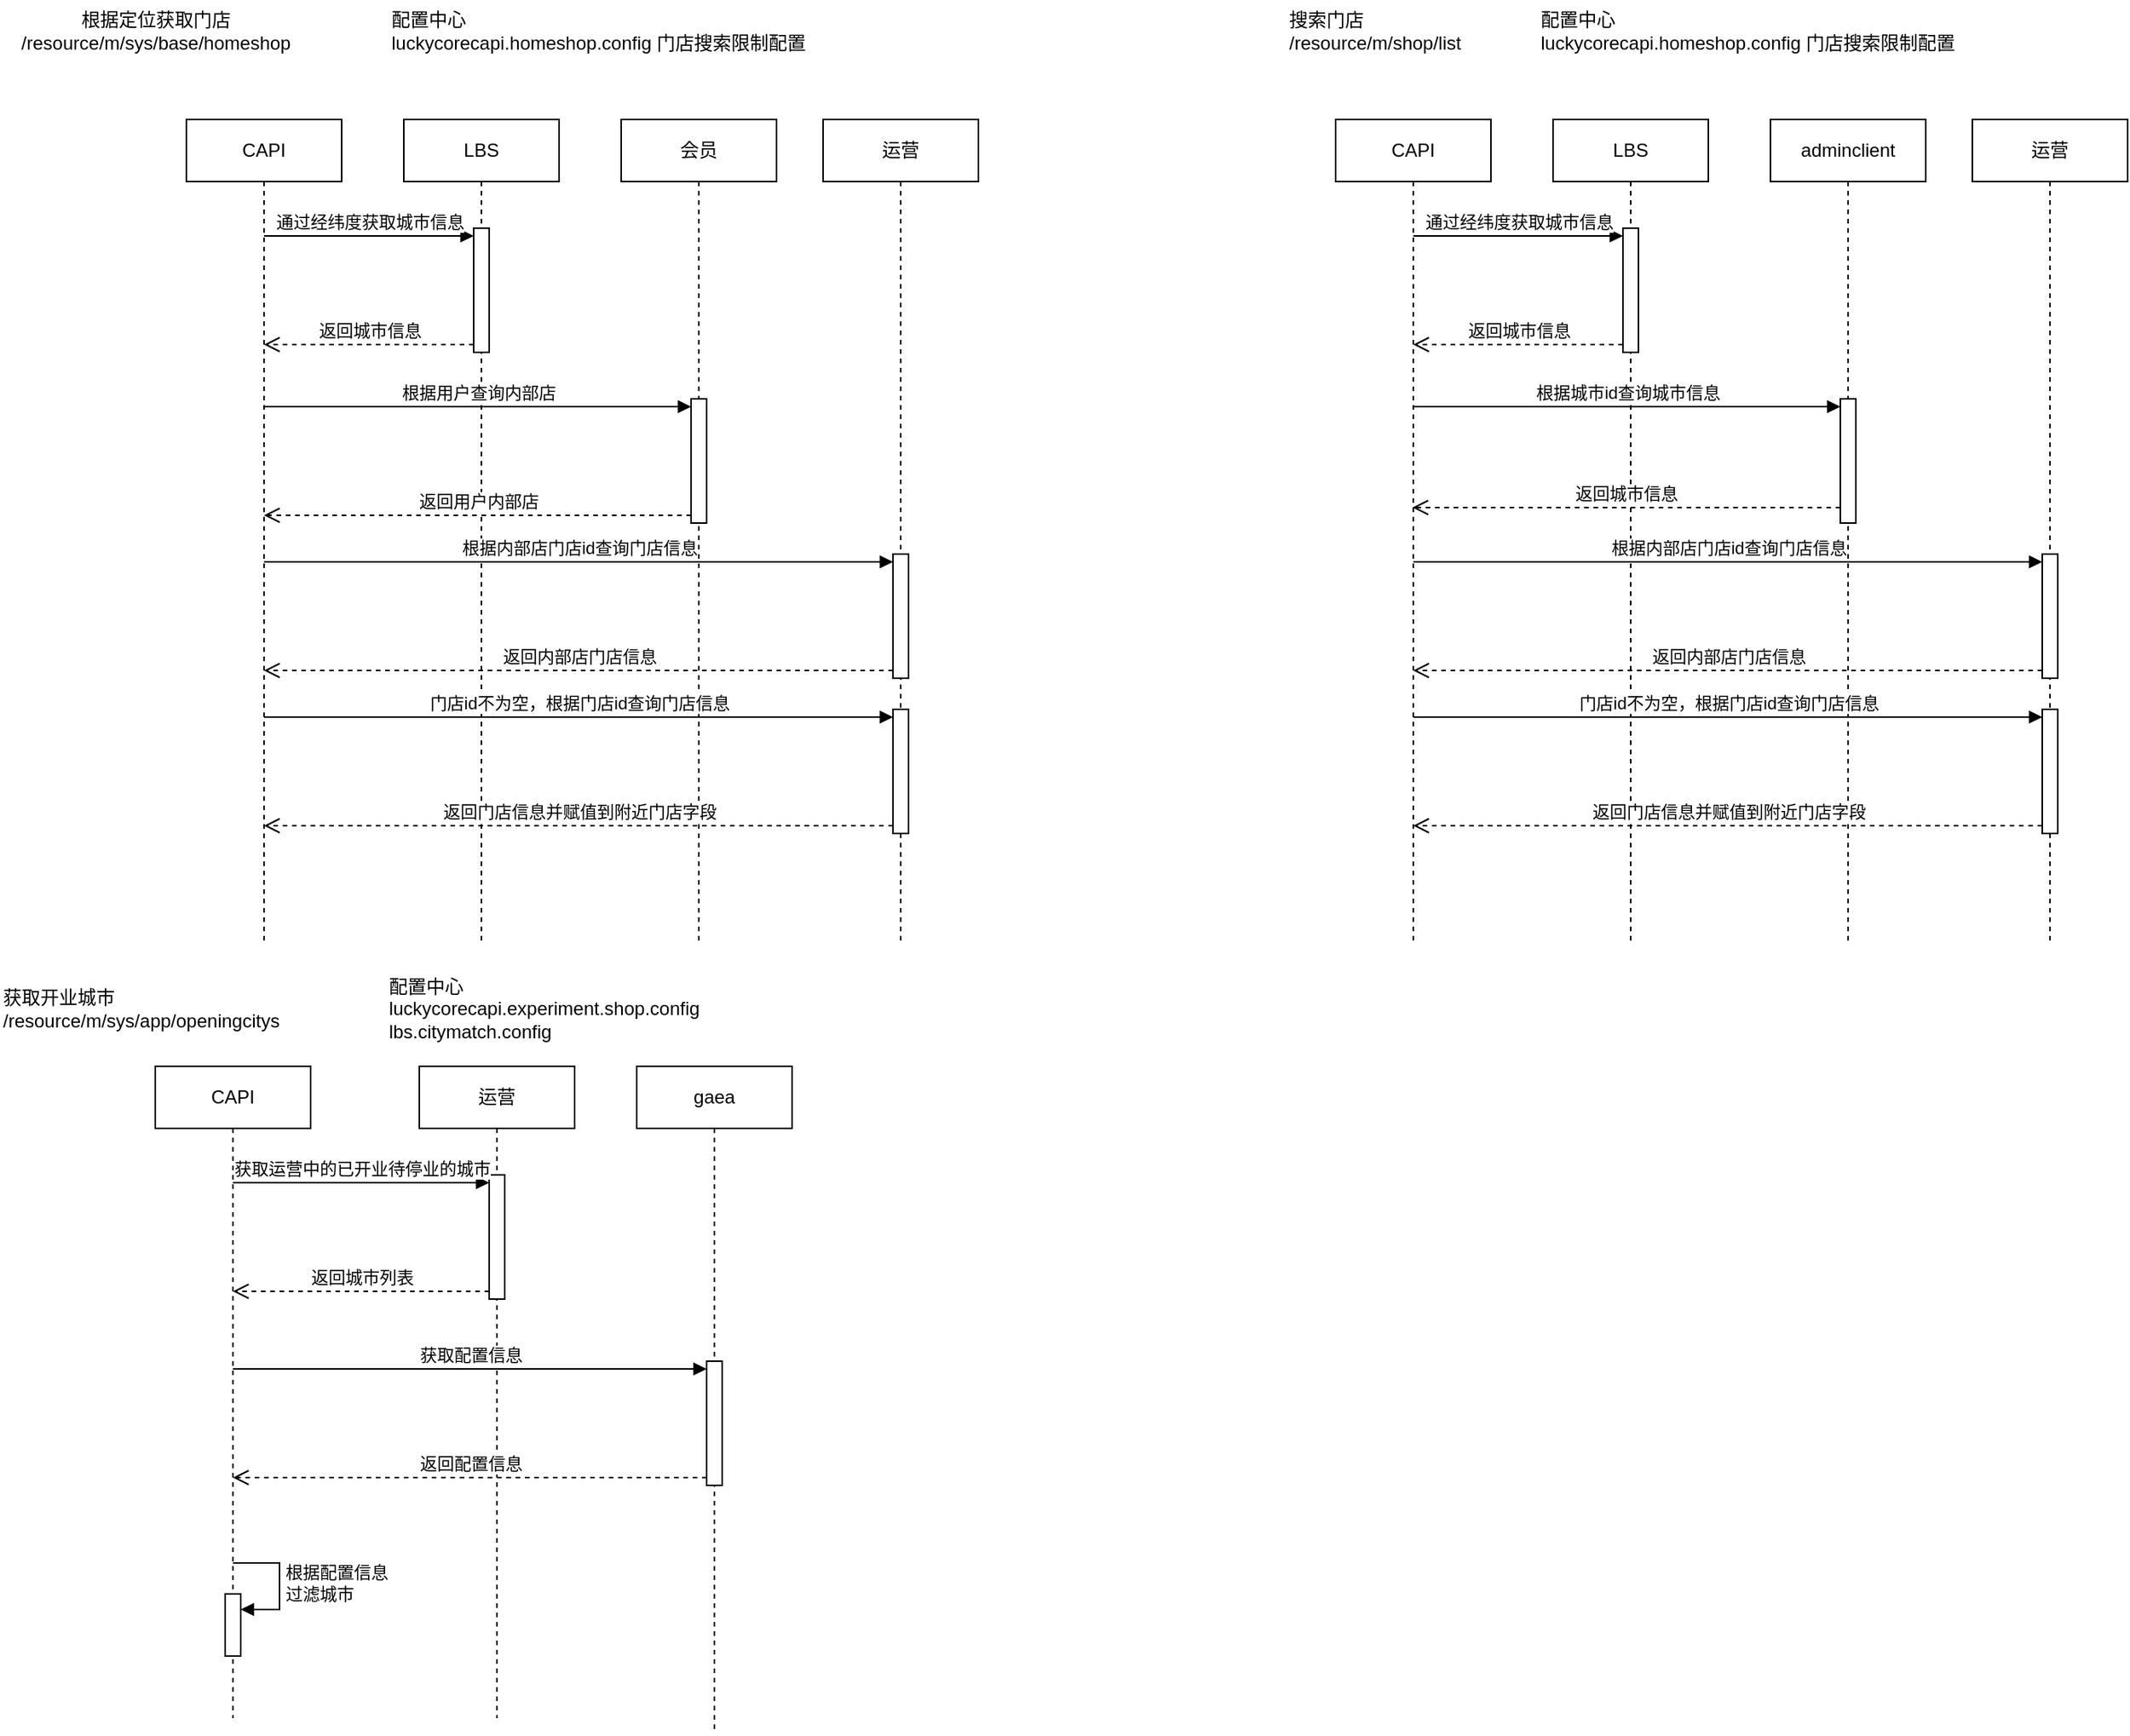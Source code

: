 <mxfile version="24.6.4" type="github" pages="2">
  <diagram id="YI2T-ThexBvrShxcPR3O" name="获取门店">
    <mxGraphModel dx="1730" dy="1578" grid="1" gridSize="10" guides="1" tooltips="1" connect="1" arrows="1" fold="1" page="1" pageScale="1" pageWidth="827" pageHeight="1169" math="0" shadow="0">
      <root>
        <mxCell id="0" />
        <mxCell id="1" parent="0" />
        <mxCell id="4-aUIZREBfCvQGIkhph4-1" value="&lt;div&gt;根据定位获取门店&lt;br&gt;&lt;/div&gt;/resource/m/sys/base/homeshop" style="text;html=1;align=center;verticalAlign=middle;resizable=0;points=[];autosize=1;strokeColor=none;fillColor=none;" vertex="1" parent="1">
          <mxGeometry x="-210" y="23" width="200" height="40" as="geometry" />
        </mxCell>
        <mxCell id="4-aUIZREBfCvQGIkhph4-2" value="CAPI" style="shape=umlLifeline;perimeter=lifelinePerimeter;whiteSpace=wrap;html=1;container=1;dropTarget=0;collapsible=0;recursiveResize=0;outlineConnect=0;portConstraint=eastwest;newEdgeStyle={&quot;curved&quot;:0,&quot;rounded&quot;:0};" vertex="1" parent="1">
          <mxGeometry x="-90" y="100" width="100" height="530" as="geometry" />
        </mxCell>
        <mxCell id="4-aUIZREBfCvQGIkhph4-3" value="LBS" style="shape=umlLifeline;perimeter=lifelinePerimeter;whiteSpace=wrap;html=1;container=1;dropTarget=0;collapsible=0;recursiveResize=0;outlineConnect=0;portConstraint=eastwest;newEdgeStyle={&quot;curved&quot;:0,&quot;rounded&quot;:0};" vertex="1" parent="1">
          <mxGeometry x="50" y="100" width="100" height="530" as="geometry" />
        </mxCell>
        <mxCell id="4-aUIZREBfCvQGIkhph4-5" value="" style="html=1;points=[[0,0,0,0,5],[0,1,0,0,-5],[1,0,0,0,5],[1,1,0,0,-5]];perimeter=orthogonalPerimeter;outlineConnect=0;targetShapes=umlLifeline;portConstraint=eastwest;newEdgeStyle={&quot;curved&quot;:0,&quot;rounded&quot;:0};" vertex="1" parent="4-aUIZREBfCvQGIkhph4-3">
          <mxGeometry x="45" y="70" width="10" height="80" as="geometry" />
        </mxCell>
        <mxCell id="4-aUIZREBfCvQGIkhph4-4" value="会员" style="shape=umlLifeline;perimeter=lifelinePerimeter;whiteSpace=wrap;html=1;container=1;dropTarget=0;collapsible=0;recursiveResize=0;outlineConnect=0;portConstraint=eastwest;newEdgeStyle={&quot;curved&quot;:0,&quot;rounded&quot;:0};" vertex="1" parent="1">
          <mxGeometry x="190" y="100" width="100" height="530" as="geometry" />
        </mxCell>
        <mxCell id="4-aUIZREBfCvQGIkhph4-8" value="" style="html=1;points=[[0,0,0,0,5],[0,1,0,0,-5],[1,0,0,0,5],[1,1,0,0,-5]];perimeter=orthogonalPerimeter;outlineConnect=0;targetShapes=umlLifeline;portConstraint=eastwest;newEdgeStyle={&quot;curved&quot;:0,&quot;rounded&quot;:0};" vertex="1" parent="4-aUIZREBfCvQGIkhph4-4">
          <mxGeometry x="45" y="180" width="10" height="80" as="geometry" />
        </mxCell>
        <mxCell id="4-aUIZREBfCvQGIkhph4-6" value="通过经纬度获取城市信息" style="html=1;verticalAlign=bottom;endArrow=block;curved=0;rounded=0;entryX=0;entryY=0;entryDx=0;entryDy=5;" edge="1" target="4-aUIZREBfCvQGIkhph4-5" parent="1" source="4-aUIZREBfCvQGIkhph4-2">
          <mxGeometry relative="1" as="geometry">
            <mxPoint x="25" y="175" as="sourcePoint" />
          </mxGeometry>
        </mxCell>
        <mxCell id="4-aUIZREBfCvQGIkhph4-7" value="返回城市信息" style="html=1;verticalAlign=bottom;endArrow=open;dashed=1;endSize=8;curved=0;rounded=0;exitX=0;exitY=1;exitDx=0;exitDy=-5;" edge="1" source="4-aUIZREBfCvQGIkhph4-5" parent="1" target="4-aUIZREBfCvQGIkhph4-2">
          <mxGeometry relative="1" as="geometry">
            <mxPoint x="25" y="245" as="targetPoint" />
          </mxGeometry>
        </mxCell>
        <mxCell id="4-aUIZREBfCvQGIkhph4-9" value="根据用户查询内部店" style="html=1;verticalAlign=bottom;endArrow=block;curved=0;rounded=0;entryX=0;entryY=0;entryDx=0;entryDy=5;" edge="1" target="4-aUIZREBfCvQGIkhph4-8" parent="1" source="4-aUIZREBfCvQGIkhph4-2">
          <mxGeometry x="0.002" relative="1" as="geometry">
            <mxPoint x="165" y="285" as="sourcePoint" />
            <mxPoint as="offset" />
          </mxGeometry>
        </mxCell>
        <mxCell id="4-aUIZREBfCvQGIkhph4-10" value="返回用户内部店" style="html=1;verticalAlign=bottom;endArrow=open;dashed=1;endSize=8;curved=0;rounded=0;exitX=0;exitY=1;exitDx=0;exitDy=-5;" edge="1" source="4-aUIZREBfCvQGIkhph4-8" parent="1" target="4-aUIZREBfCvQGIkhph4-2">
          <mxGeometry relative="1" as="geometry">
            <mxPoint x="165" y="355" as="targetPoint" />
          </mxGeometry>
        </mxCell>
        <mxCell id="4-aUIZREBfCvQGIkhph4-12" value="运营" style="shape=umlLifeline;perimeter=lifelinePerimeter;whiteSpace=wrap;html=1;container=1;dropTarget=0;collapsible=0;recursiveResize=0;outlineConnect=0;portConstraint=eastwest;newEdgeStyle={&quot;curved&quot;:0,&quot;rounded&quot;:0};" vertex="1" parent="1">
          <mxGeometry x="320" y="100" width="100" height="530" as="geometry" />
        </mxCell>
        <mxCell id="4-aUIZREBfCvQGIkhph4-14" value="" style="html=1;points=[[0,0,0,0,5],[0,1,0,0,-5],[1,0,0,0,5],[1,1,0,0,-5]];perimeter=orthogonalPerimeter;outlineConnect=0;targetShapes=umlLifeline;portConstraint=eastwest;newEdgeStyle={&quot;curved&quot;:0,&quot;rounded&quot;:0};" vertex="1" parent="4-aUIZREBfCvQGIkhph4-12">
          <mxGeometry x="45" y="280" width="10" height="80" as="geometry" />
        </mxCell>
        <mxCell id="4-aUIZREBfCvQGIkhph4-17" value="" style="html=1;points=[[0,0,0,0,5],[0,1,0,0,-5],[1,0,0,0,5],[1,1,0,0,-5]];perimeter=orthogonalPerimeter;outlineConnect=0;targetShapes=umlLifeline;portConstraint=eastwest;newEdgeStyle={&quot;curved&quot;:0,&quot;rounded&quot;:0};" vertex="1" parent="4-aUIZREBfCvQGIkhph4-12">
          <mxGeometry x="45" y="380" width="10" height="80" as="geometry" />
        </mxCell>
        <mxCell id="4-aUIZREBfCvQGIkhph4-15" value="根据内部店门店id查询门店信息" style="html=1;verticalAlign=bottom;endArrow=block;curved=0;rounded=0;entryX=0;entryY=0;entryDx=0;entryDy=5;" edge="1" target="4-aUIZREBfCvQGIkhph4-14" parent="1" source="4-aUIZREBfCvQGIkhph4-2">
          <mxGeometry relative="1" as="geometry">
            <mxPoint x="295" y="385" as="sourcePoint" />
          </mxGeometry>
        </mxCell>
        <mxCell id="4-aUIZREBfCvQGIkhph4-16" value="返回内部店门店信息" style="html=1;verticalAlign=bottom;endArrow=open;dashed=1;endSize=8;curved=0;rounded=0;exitX=0;exitY=1;exitDx=0;exitDy=-5;" edge="1" source="4-aUIZREBfCvQGIkhph4-14" parent="1" target="4-aUIZREBfCvQGIkhph4-2">
          <mxGeometry relative="1" as="geometry">
            <mxPoint x="295" y="455" as="targetPoint" />
          </mxGeometry>
        </mxCell>
        <mxCell id="4-aUIZREBfCvQGIkhph4-18" value="门店id不为空，根据门店id查询门店信息" style="html=1;verticalAlign=bottom;endArrow=block;curved=0;rounded=0;entryX=0;entryY=0;entryDx=0;entryDy=5;" edge="1" target="4-aUIZREBfCvQGIkhph4-17" parent="1" source="4-aUIZREBfCvQGIkhph4-2">
          <mxGeometry relative="1" as="geometry">
            <mxPoint x="295" y="485" as="sourcePoint" />
          </mxGeometry>
        </mxCell>
        <mxCell id="4-aUIZREBfCvQGIkhph4-19" value="返回门店信息并赋值到附近门店字段" style="html=1;verticalAlign=bottom;endArrow=open;dashed=1;endSize=8;curved=0;rounded=0;exitX=0;exitY=1;exitDx=0;exitDy=-5;" edge="1" source="4-aUIZREBfCvQGIkhph4-17" parent="1" target="4-aUIZREBfCvQGIkhph4-2">
          <mxGeometry x="0.001" relative="1" as="geometry">
            <mxPoint x="295" y="555" as="targetPoint" />
            <mxPoint as="offset" />
          </mxGeometry>
        </mxCell>
        <mxCell id="4-aUIZREBfCvQGIkhph4-20" value="&lt;div style=&quot;text-align: left;&quot;&gt;&lt;span style=&quot;background-color: initial;&quot;&gt;配置中心&lt;/span&gt;&lt;/div&gt;&lt;div style=&quot;text-align: left;&quot;&gt;luckycorecapi.homeshop.config 门店搜索限制配置&lt;br&gt;&lt;/div&gt;" style="text;html=1;align=center;verticalAlign=middle;resizable=0;points=[];autosize=1;strokeColor=none;fillColor=none;" vertex="1" parent="1">
          <mxGeometry x="30" y="23" width="290" height="40" as="geometry" />
        </mxCell>
        <mxCell id="4-aUIZREBfCvQGIkhph4-21" value="&lt;div&gt;获取开业城市&lt;/div&gt;/resource/m/sys/app/openingcitys" style="text;html=1;align=left;verticalAlign=middle;resizable=0;points=[];autosize=1;strokeColor=none;fillColor=none;" vertex="1" parent="1">
          <mxGeometry x="-210" y="653" width="200" height="40" as="geometry" />
        </mxCell>
        <mxCell id="4-aUIZREBfCvQGIkhph4-22" value="CAPI" style="shape=umlLifeline;perimeter=lifelinePerimeter;whiteSpace=wrap;html=1;container=1;dropTarget=0;collapsible=0;recursiveResize=0;outlineConnect=0;portConstraint=eastwest;newEdgeStyle={&quot;curved&quot;:0,&quot;rounded&quot;:0};" vertex="1" parent="1">
          <mxGeometry x="-110" y="710" width="100" height="420" as="geometry" />
        </mxCell>
        <mxCell id="4-aUIZREBfCvQGIkhph4-48" value="" style="html=1;points=[[0,0,0,0,5],[0,1,0,0,-5],[1,0,0,0,5],[1,1,0,0,-5]];perimeter=orthogonalPerimeter;outlineConnect=0;targetShapes=umlLifeline;portConstraint=eastwest;newEdgeStyle={&quot;curved&quot;:0,&quot;rounded&quot;:0};" vertex="1" parent="4-aUIZREBfCvQGIkhph4-22">
          <mxGeometry x="45" y="340" width="10" height="40" as="geometry" />
        </mxCell>
        <mxCell id="4-aUIZREBfCvQGIkhph4-49" value="根据配置信息&lt;div&gt;过滤城市&lt;/div&gt;" style="html=1;align=left;spacingLeft=2;endArrow=block;rounded=0;edgeStyle=orthogonalEdgeStyle;curved=0;rounded=0;" edge="1" target="4-aUIZREBfCvQGIkhph4-48" parent="4-aUIZREBfCvQGIkhph4-22">
          <mxGeometry relative="1" as="geometry">
            <mxPoint x="50" y="320" as="sourcePoint" />
            <Array as="points">
              <mxPoint x="80" y="350" />
            </Array>
          </mxGeometry>
        </mxCell>
        <mxCell id="4-aUIZREBfCvQGIkhph4-31" value="运营" style="shape=umlLifeline;perimeter=lifelinePerimeter;whiteSpace=wrap;html=1;container=1;dropTarget=0;collapsible=0;recursiveResize=0;outlineConnect=0;portConstraint=eastwest;newEdgeStyle={&quot;curved&quot;:0,&quot;rounded&quot;:0};" vertex="1" parent="1">
          <mxGeometry x="60" y="710" width="100" height="420" as="geometry" />
        </mxCell>
        <mxCell id="4-aUIZREBfCvQGIkhph4-38" value="" style="html=1;points=[[0,0,0,0,5],[0,1,0,0,-5],[1,0,0,0,5],[1,1,0,0,-5]];perimeter=orthogonalPerimeter;outlineConnect=0;targetShapes=umlLifeline;portConstraint=eastwest;newEdgeStyle={&quot;curved&quot;:0,&quot;rounded&quot;:0};" vertex="1" parent="4-aUIZREBfCvQGIkhph4-31">
          <mxGeometry x="45" y="70" width="10" height="80" as="geometry" />
        </mxCell>
        <mxCell id="4-aUIZREBfCvQGIkhph4-39" value="获取运营中的已开业待停业的城市" style="html=1;verticalAlign=bottom;endArrow=block;curved=0;rounded=0;entryX=0;entryY=0;entryDx=0;entryDy=5;" edge="1" target="4-aUIZREBfCvQGIkhph4-38" parent="1" source="4-aUIZREBfCvQGIkhph4-22">
          <mxGeometry x="0.002" relative="1" as="geometry">
            <mxPoint x="275" y="785" as="sourcePoint" />
            <mxPoint as="offset" />
          </mxGeometry>
        </mxCell>
        <mxCell id="4-aUIZREBfCvQGIkhph4-40" value="返回城市列表" style="html=1;verticalAlign=bottom;endArrow=open;dashed=1;endSize=8;curved=0;rounded=0;exitX=0;exitY=1;exitDx=0;exitDy=-5;" edge="1" source="4-aUIZREBfCvQGIkhph4-38" parent="1" target="4-aUIZREBfCvQGIkhph4-22">
          <mxGeometry x="0.002" relative="1" as="geometry">
            <mxPoint x="275" y="855" as="targetPoint" />
            <mxPoint as="offset" />
          </mxGeometry>
        </mxCell>
        <mxCell id="4-aUIZREBfCvQGIkhph4-41" value="&lt;div style=&quot;text-align: left;&quot;&gt;&lt;span style=&quot;background-color: initial;&quot;&gt;配置中心&lt;/span&gt;&lt;/div&gt;&lt;div style=&quot;text-align: left;&quot;&gt;luckycorecapi.experiment.shop.config&lt;br&gt;&lt;/div&gt;&lt;div style=&quot;text-align: left;&quot;&gt;lbs.citymatch.config&lt;br&gt;&lt;/div&gt;" style="text;html=1;align=center;verticalAlign=middle;resizable=0;points=[];autosize=1;strokeColor=none;fillColor=none;" vertex="1" parent="1">
          <mxGeometry x="30" y="643" width="220" height="60" as="geometry" />
        </mxCell>
        <mxCell id="4-aUIZREBfCvQGIkhph4-42" value="gaea" style="shape=umlLifeline;perimeter=lifelinePerimeter;whiteSpace=wrap;html=1;container=1;dropTarget=0;collapsible=0;recursiveResize=0;outlineConnect=0;portConstraint=eastwest;newEdgeStyle={&quot;curved&quot;:0,&quot;rounded&quot;:0};" vertex="1" parent="1">
          <mxGeometry x="200" y="710" width="100" height="430" as="geometry" />
        </mxCell>
        <mxCell id="4-aUIZREBfCvQGIkhph4-45" value="" style="html=1;points=[[0,0,0,0,5],[0,1,0,0,-5],[1,0,0,0,5],[1,1,0,0,-5]];perimeter=orthogonalPerimeter;outlineConnect=0;targetShapes=umlLifeline;portConstraint=eastwest;newEdgeStyle={&quot;curved&quot;:0,&quot;rounded&quot;:0};" vertex="1" parent="4-aUIZREBfCvQGIkhph4-42">
          <mxGeometry x="45" y="190" width="10" height="80" as="geometry" />
        </mxCell>
        <mxCell id="4-aUIZREBfCvQGIkhph4-46" value="获取配置信息" style="html=1;verticalAlign=bottom;endArrow=block;curved=0;rounded=0;entryX=0;entryY=0;entryDx=0;entryDy=5;" edge="1" target="4-aUIZREBfCvQGIkhph4-45" parent="1" source="4-aUIZREBfCvQGIkhph4-22">
          <mxGeometry relative="1" as="geometry">
            <mxPoint x="175" y="905" as="sourcePoint" />
          </mxGeometry>
        </mxCell>
        <mxCell id="4-aUIZREBfCvQGIkhph4-47" value="返回配置信息" style="html=1;verticalAlign=bottom;endArrow=open;dashed=1;endSize=8;curved=0;rounded=0;exitX=0;exitY=1;exitDx=0;exitDy=-5;" edge="1" source="4-aUIZREBfCvQGIkhph4-45" parent="1" target="4-aUIZREBfCvQGIkhph4-22">
          <mxGeometry relative="1" as="geometry">
            <mxPoint x="175" y="975" as="targetPoint" />
          </mxGeometry>
        </mxCell>
        <mxCell id="4-aUIZREBfCvQGIkhph4-50" value="&lt;div style=&quot;text-align: left;&quot;&gt;&lt;span style=&quot;background-color: initial;&quot;&gt;搜索门店&lt;/span&gt;&lt;/div&gt;&lt;div style=&quot;text-align: left;&quot;&gt;&lt;span style=&quot;background-color: initial;&quot;&gt;/resource/m/shop/list&lt;br&gt;&lt;/span&gt;&lt;/div&gt;&lt;div&gt;&lt;/div&gt;" style="text;html=1;align=center;verticalAlign=middle;resizable=0;points=[];autosize=1;strokeColor=none;fillColor=none;" vertex="1" parent="1">
          <mxGeometry x="610" y="23" width="130" height="40" as="geometry" />
        </mxCell>
        <mxCell id="4-aUIZREBfCvQGIkhph4-51" value="CAPI" style="shape=umlLifeline;perimeter=lifelinePerimeter;whiteSpace=wrap;html=1;container=1;dropTarget=0;collapsible=0;recursiveResize=0;outlineConnect=0;portConstraint=eastwest;newEdgeStyle={&quot;curved&quot;:0,&quot;rounded&quot;:0};" vertex="1" parent="1">
          <mxGeometry x="650" y="100" width="100" height="530" as="geometry" />
        </mxCell>
        <mxCell id="4-aUIZREBfCvQGIkhph4-52" value="LBS" style="shape=umlLifeline;perimeter=lifelinePerimeter;whiteSpace=wrap;html=1;container=1;dropTarget=0;collapsible=0;recursiveResize=0;outlineConnect=0;portConstraint=eastwest;newEdgeStyle={&quot;curved&quot;:0,&quot;rounded&quot;:0};" vertex="1" parent="1">
          <mxGeometry x="790" y="100" width="100" height="530" as="geometry" />
        </mxCell>
        <mxCell id="4-aUIZREBfCvQGIkhph4-53" value="" style="html=1;points=[[0,0,0,0,5],[0,1,0,0,-5],[1,0,0,0,5],[1,1,0,0,-5]];perimeter=orthogonalPerimeter;outlineConnect=0;targetShapes=umlLifeline;portConstraint=eastwest;newEdgeStyle={&quot;curved&quot;:0,&quot;rounded&quot;:0};" vertex="1" parent="4-aUIZREBfCvQGIkhph4-52">
          <mxGeometry x="45" y="70" width="10" height="80" as="geometry" />
        </mxCell>
        <mxCell id="4-aUIZREBfCvQGIkhph4-54" value="adminclient" style="shape=umlLifeline;perimeter=lifelinePerimeter;whiteSpace=wrap;html=1;container=1;dropTarget=0;collapsible=0;recursiveResize=0;outlineConnect=0;portConstraint=eastwest;newEdgeStyle={&quot;curved&quot;:0,&quot;rounded&quot;:0};" vertex="1" parent="1">
          <mxGeometry x="930" y="100" width="100" height="530" as="geometry" />
        </mxCell>
        <mxCell id="4-aUIZREBfCvQGIkhph4-55" value="" style="html=1;points=[[0,0,0,0,5],[0,1,0,0,-5],[1,0,0,0,5],[1,1,0,0,-5]];perimeter=orthogonalPerimeter;outlineConnect=0;targetShapes=umlLifeline;portConstraint=eastwest;newEdgeStyle={&quot;curved&quot;:0,&quot;rounded&quot;:0};" vertex="1" parent="4-aUIZREBfCvQGIkhph4-54">
          <mxGeometry x="45" y="180" width="10" height="80" as="geometry" />
        </mxCell>
        <mxCell id="4-aUIZREBfCvQGIkhph4-56" value="通过经纬度获取城市信息" style="html=1;verticalAlign=bottom;endArrow=block;curved=0;rounded=0;entryX=0;entryY=0;entryDx=0;entryDy=5;" edge="1" parent="1" source="4-aUIZREBfCvQGIkhph4-51" target="4-aUIZREBfCvQGIkhph4-53">
          <mxGeometry relative="1" as="geometry">
            <mxPoint x="765" y="175" as="sourcePoint" />
          </mxGeometry>
        </mxCell>
        <mxCell id="4-aUIZREBfCvQGIkhph4-57" value="返回城市信息" style="html=1;verticalAlign=bottom;endArrow=open;dashed=1;endSize=8;curved=0;rounded=0;exitX=0;exitY=1;exitDx=0;exitDy=-5;" edge="1" parent="1" source="4-aUIZREBfCvQGIkhph4-53" target="4-aUIZREBfCvQGIkhph4-51">
          <mxGeometry relative="1" as="geometry">
            <mxPoint x="765" y="245" as="targetPoint" />
          </mxGeometry>
        </mxCell>
        <mxCell id="4-aUIZREBfCvQGIkhph4-58" value="根据城市id查询城市信息" style="html=1;verticalAlign=bottom;endArrow=block;curved=0;rounded=0;entryX=0;entryY=0;entryDx=0;entryDy=5;" edge="1" parent="1" source="4-aUIZREBfCvQGIkhph4-51" target="4-aUIZREBfCvQGIkhph4-55">
          <mxGeometry x="0.002" relative="1" as="geometry">
            <mxPoint x="905" y="285" as="sourcePoint" />
            <mxPoint as="offset" />
          </mxGeometry>
        </mxCell>
        <mxCell id="4-aUIZREBfCvQGIkhph4-59" value="返回城市信息" style="html=1;verticalAlign=bottom;endArrow=open;dashed=1;endSize=8;curved=0;rounded=0;exitX=0;exitY=1;exitDx=0;exitDy=-5;" edge="1" parent="1">
          <mxGeometry relative="1" as="geometry">
            <mxPoint x="699.5" y="350" as="targetPoint" />
            <mxPoint x="975" y="350" as="sourcePoint" />
          </mxGeometry>
        </mxCell>
        <mxCell id="4-aUIZREBfCvQGIkhph4-60" value="运营" style="shape=umlLifeline;perimeter=lifelinePerimeter;whiteSpace=wrap;html=1;container=1;dropTarget=0;collapsible=0;recursiveResize=0;outlineConnect=0;portConstraint=eastwest;newEdgeStyle={&quot;curved&quot;:0,&quot;rounded&quot;:0};" vertex="1" parent="1">
          <mxGeometry x="1060" y="100" width="100" height="530" as="geometry" />
        </mxCell>
        <mxCell id="4-aUIZREBfCvQGIkhph4-61" value="" style="html=1;points=[[0,0,0,0,5],[0,1,0,0,-5],[1,0,0,0,5],[1,1,0,0,-5]];perimeter=orthogonalPerimeter;outlineConnect=0;targetShapes=umlLifeline;portConstraint=eastwest;newEdgeStyle={&quot;curved&quot;:0,&quot;rounded&quot;:0};" vertex="1" parent="4-aUIZREBfCvQGIkhph4-60">
          <mxGeometry x="45" y="280" width="10" height="80" as="geometry" />
        </mxCell>
        <mxCell id="4-aUIZREBfCvQGIkhph4-62" value="" style="html=1;points=[[0,0,0,0,5],[0,1,0,0,-5],[1,0,0,0,5],[1,1,0,0,-5]];perimeter=orthogonalPerimeter;outlineConnect=0;targetShapes=umlLifeline;portConstraint=eastwest;newEdgeStyle={&quot;curved&quot;:0,&quot;rounded&quot;:0};" vertex="1" parent="4-aUIZREBfCvQGIkhph4-60">
          <mxGeometry x="45" y="380" width="10" height="80" as="geometry" />
        </mxCell>
        <mxCell id="4-aUIZREBfCvQGIkhph4-63" value="根据内部店门店id查询门店信息" style="html=1;verticalAlign=bottom;endArrow=block;curved=0;rounded=0;entryX=0;entryY=0;entryDx=0;entryDy=5;" edge="1" parent="1" source="4-aUIZREBfCvQGIkhph4-51" target="4-aUIZREBfCvQGIkhph4-61">
          <mxGeometry relative="1" as="geometry">
            <mxPoint x="1035" y="385" as="sourcePoint" />
          </mxGeometry>
        </mxCell>
        <mxCell id="4-aUIZREBfCvQGIkhph4-64" value="返回内部店门店信息" style="html=1;verticalAlign=bottom;endArrow=open;dashed=1;endSize=8;curved=0;rounded=0;exitX=0;exitY=1;exitDx=0;exitDy=-5;" edge="1" parent="1" source="4-aUIZREBfCvQGIkhph4-61" target="4-aUIZREBfCvQGIkhph4-51">
          <mxGeometry relative="1" as="geometry">
            <mxPoint x="1035" y="455" as="targetPoint" />
          </mxGeometry>
        </mxCell>
        <mxCell id="4-aUIZREBfCvQGIkhph4-65" value="门店id不为空，根据门店id查询门店信息" style="html=1;verticalAlign=bottom;endArrow=block;curved=0;rounded=0;entryX=0;entryY=0;entryDx=0;entryDy=5;" edge="1" parent="1" source="4-aUIZREBfCvQGIkhph4-51" target="4-aUIZREBfCvQGIkhph4-62">
          <mxGeometry relative="1" as="geometry">
            <mxPoint x="1035" y="485" as="sourcePoint" />
          </mxGeometry>
        </mxCell>
        <mxCell id="4-aUIZREBfCvQGIkhph4-66" value="返回门店信息并赋值到附近门店字段" style="html=1;verticalAlign=bottom;endArrow=open;dashed=1;endSize=8;curved=0;rounded=0;exitX=0;exitY=1;exitDx=0;exitDy=-5;" edge="1" parent="1" source="4-aUIZREBfCvQGIkhph4-62" target="4-aUIZREBfCvQGIkhph4-51">
          <mxGeometry x="0.001" relative="1" as="geometry">
            <mxPoint x="1035" y="555" as="targetPoint" />
            <mxPoint as="offset" />
          </mxGeometry>
        </mxCell>
        <mxCell id="4-aUIZREBfCvQGIkhph4-67" value="&lt;div style=&quot;text-align: left;&quot;&gt;&lt;span style=&quot;background-color: initial;&quot;&gt;配置中心&lt;/span&gt;&lt;/div&gt;&lt;div style=&quot;text-align: left;&quot;&gt;luckycorecapi.homeshop.config 门店搜索限制配置&lt;br&gt;&lt;/div&gt;" style="text;html=1;align=center;verticalAlign=middle;resizable=0;points=[];autosize=1;strokeColor=none;fillColor=none;" vertex="1" parent="1">
          <mxGeometry x="770" y="23" width="290" height="40" as="geometry" />
        </mxCell>
      </root>
    </mxGraphModel>
  </diagram>
  <diagram name="社群门店加群" id="puAd3xsHJILx27P7HOm7">
    <mxGraphModel dx="1648" dy="1435" grid="1" gridSize="10" guides="1" tooltips="1" connect="1" arrows="1" fold="1" page="1" pageScale="1" pageWidth="827" pageHeight="1169" math="0" shadow="0">
      <root>
        <mxCell id="0" />
        <mxCell id="1" parent="0" />
        <mxCell id="zcI7kVGfxWVuJEvFTAAy-1" value="客户" style="shape=umlLifeline;perimeter=lifelinePerimeter;whiteSpace=wrap;html=1;container=1;dropTarget=0;collapsible=0;recursiveResize=0;outlineConnect=0;portConstraint=eastwest;newEdgeStyle={&quot;curved&quot;:0,&quot;rounded&quot;:0};" vertex="1" parent="1">
          <mxGeometry x="-10" y="40" width="100" height="710" as="geometry" />
        </mxCell>
        <mxCell id="zcI7kVGfxWVuJEvFTAAy-2" value="capi" style="shape=umlLifeline;perimeter=lifelinePerimeter;whiteSpace=wrap;html=1;container=1;dropTarget=0;collapsible=0;recursiveResize=0;outlineConnect=0;portConstraint=eastwest;newEdgeStyle={&quot;curved&quot;:0,&quot;rounded&quot;:0};" vertex="1" parent="1">
          <mxGeometry x="190" y="40" width="100" height="710" as="geometry" />
        </mxCell>
        <mxCell id="zcI7kVGfxWVuJEvFTAAy-6" value="" style="html=1;points=[[0,0,0,0,5],[0,1,0,0,-5],[1,0,0,0,5],[1,1,0,0,-5]];perimeter=orthogonalPerimeter;outlineConnect=0;targetShapes=umlLifeline;portConstraint=eastwest;newEdgeStyle={&quot;curved&quot;:0,&quot;rounded&quot;:0};" vertex="1" parent="zcI7kVGfxWVuJEvFTAAy-2">
          <mxGeometry x="45" y="60" width="10" height="40" as="geometry" />
        </mxCell>
        <mxCell id="zcI7kVGfxWVuJEvFTAAy-9" value="" style="html=1;points=[[0,0,0,0,5],[0,1,0,0,-5],[1,0,0,0,5],[1,1,0,0,-5]];perimeter=orthogonalPerimeter;outlineConnect=0;targetShapes=umlLifeline;portConstraint=eastwest;newEdgeStyle={&quot;curved&quot;:0,&quot;rounded&quot;:0};" vertex="1" parent="zcI7kVGfxWVuJEvFTAAy-2">
          <mxGeometry x="45" y="120" width="10" height="40" as="geometry" />
        </mxCell>
        <mxCell id="zcI7kVGfxWVuJEvFTAAy-13" value="" style="html=1;points=[[0,0,0,0,5],[0,1,0,0,-5],[1,0,0,0,5],[1,1,0,0,-5]];perimeter=orthogonalPerimeter;outlineConnect=0;targetShapes=umlLifeline;portConstraint=eastwest;newEdgeStyle={&quot;curved&quot;:0,&quot;rounded&quot;:0};" vertex="1" parent="zcI7kVGfxWVuJEvFTAAy-2">
          <mxGeometry x="45" y="180" width="10" height="410" as="geometry" />
        </mxCell>
        <mxCell id="zcI7kVGfxWVuJEvFTAAy-41" value="" style="html=1;points=[[0,0,0,0,5],[0,1,0,0,-5],[1,0,0,0,5],[1,1,0,0,-5]];perimeter=orthogonalPerimeter;outlineConnect=0;targetShapes=umlLifeline;portConstraint=eastwest;newEdgeStyle={&quot;curved&quot;:0,&quot;rounded&quot;:0};" vertex="1" parent="zcI7kVGfxWVuJEvFTAAy-2">
          <mxGeometry x="45" y="505" width="10" height="40" as="geometry" />
        </mxCell>
        <mxCell id="zcI7kVGfxWVuJEvFTAAy-42" value="按距离用户的&lt;div&gt;距离排序，取前五&lt;/div&gt;" style="html=1;align=left;spacingLeft=2;endArrow=block;rounded=0;edgeStyle=orthogonalEdgeStyle;curved=0;rounded=0;" edge="1" target="zcI7kVGfxWVuJEvFTAAy-41" parent="zcI7kVGfxWVuJEvFTAAy-2">
          <mxGeometry x="-0.014" relative="1" as="geometry">
            <mxPoint x="46" y="485" as="sourcePoint" />
            <Array as="points">
              <mxPoint x="76" y="515" />
            </Array>
            <mxPoint as="offset" />
          </mxGeometry>
        </mxCell>
        <mxCell id="zcI7kVGfxWVuJEvFTAAy-46" value="" style="html=1;points=[[0,0,0,0,5],[0,1,0,0,-5],[1,0,0,0,5],[1,1,0,0,-5]];perimeter=orthogonalPerimeter;outlineConnect=0;targetShapes=umlLifeline;portConstraint=eastwest;newEdgeStyle={&quot;curved&quot;:0,&quot;rounded&quot;:0};" vertex="1" parent="zcI7kVGfxWVuJEvFTAAy-2">
          <mxGeometry x="45" y="610" width="10" height="40" as="geometry" />
        </mxCell>
        <mxCell id="zcI7kVGfxWVuJEvFTAAy-3" value="社群" style="shape=umlLifeline;perimeter=lifelinePerimeter;whiteSpace=wrap;html=1;container=1;dropTarget=0;collapsible=0;recursiveResize=0;outlineConnect=0;portConstraint=eastwest;newEdgeStyle={&quot;curved&quot;:0,&quot;rounded&quot;:0};" vertex="1" parent="1">
          <mxGeometry x="530" y="40" width="100" height="430" as="geometry" />
        </mxCell>
        <mxCell id="zcI7kVGfxWVuJEvFTAAy-4" value="运营" style="shape=umlLifeline;perimeter=lifelinePerimeter;whiteSpace=wrap;html=1;container=1;dropTarget=0;collapsible=0;recursiveResize=0;outlineConnect=0;portConstraint=eastwest;newEdgeStyle={&quot;curved&quot;:0,&quot;rounded&quot;:0};" vertex="1" parent="1">
          <mxGeometry x="640" y="40" width="100" height="710" as="geometry" />
        </mxCell>
        <mxCell id="zcI7kVGfxWVuJEvFTAAy-25" value="" style="html=1;points=[[0,0,0,0,5],[0,1,0,0,-5],[1,0,0,0,5],[1,1,0,0,-5]];perimeter=orthogonalPerimeter;outlineConnect=0;targetShapes=umlLifeline;portConstraint=eastwest;newEdgeStyle={&quot;curved&quot;:0,&quot;rounded&quot;:0};" vertex="1" parent="zcI7kVGfxWVuJEvFTAAy-4">
          <mxGeometry x="45" y="310" width="10" height="40" as="geometry" />
        </mxCell>
        <mxCell id="zcI7kVGfxWVuJEvFTAAy-32" value="" style="html=1;points=[[0,0,0,0,5],[0,1,0,0,-5],[1,0,0,0,5],[1,1,0,0,-5]];perimeter=orthogonalPerimeter;outlineConnect=0;targetShapes=umlLifeline;portConstraint=eastwest;newEdgeStyle={&quot;curved&quot;:0,&quot;rounded&quot;:0};" vertex="1" parent="zcI7kVGfxWVuJEvFTAAy-4">
          <mxGeometry x="45" y="370" width="10" height="40" as="geometry" />
        </mxCell>
        <mxCell id="zcI7kVGfxWVuJEvFTAAy-5" value="LBS" style="shape=umlLifeline;perimeter=lifelinePerimeter;whiteSpace=wrap;html=1;container=1;dropTarget=0;collapsible=0;recursiveResize=0;outlineConnect=0;portConstraint=eastwest;newEdgeStyle={&quot;curved&quot;:0,&quot;rounded&quot;:0};" vertex="1" parent="1">
          <mxGeometry x="300" y="40" width="100" height="430" as="geometry" />
        </mxCell>
        <mxCell id="zcI7kVGfxWVuJEvFTAAy-19" value="" style="html=1;points=[[0,0,0,0,5],[0,1,0,0,-5],[1,0,0,0,5],[1,1,0,0,-5]];perimeter=orthogonalPerimeter;outlineConnect=0;targetShapes=umlLifeline;portConstraint=eastwest;newEdgeStyle={&quot;curved&quot;:0,&quot;rounded&quot;:0};" vertex="1" parent="zcI7kVGfxWVuJEvFTAAy-5">
          <mxGeometry x="45" y="190" width="10" height="50" as="geometry" />
        </mxCell>
        <mxCell id="zcI7kVGfxWVuJEvFTAAy-7" value="/resource/m/sys/base/homeshop" style="html=1;verticalAlign=bottom;endArrow=block;curved=0;rounded=0;entryX=0;entryY=0;entryDx=0;entryDy=5;" edge="1" target="zcI7kVGfxWVuJEvFTAAy-6" parent="1" source="zcI7kVGfxWVuJEvFTAAy-1">
          <mxGeometry x="-0.004" relative="1" as="geometry">
            <mxPoint x="165" y="105" as="sourcePoint" />
            <mxPoint as="offset" />
          </mxGeometry>
        </mxCell>
        <mxCell id="zcI7kVGfxWVuJEvFTAAy-8" value="返回附近门店信息" style="html=1;verticalAlign=bottom;endArrow=open;dashed=1;endSize=8;curved=0;rounded=0;" edge="1" parent="1" target="zcI7kVGfxWVuJEvFTAAy-1">
          <mxGeometry relative="1" as="geometry">
            <mxPoint x="129.5" y="130" as="targetPoint" />
            <mxPoint x="235" y="130" as="sourcePoint" />
          </mxGeometry>
        </mxCell>
        <mxCell id="zcI7kVGfxWVuJEvFTAAy-10" value="/resource/m/sys/app/openingcitys" style="html=1;verticalAlign=bottom;endArrow=block;curved=0;rounded=0;entryX=0;entryY=0;entryDx=0;entryDy=5;" edge="1" target="zcI7kVGfxWVuJEvFTAAy-9" parent="1" source="zcI7kVGfxWVuJEvFTAAy-1">
          <mxGeometry relative="1" as="geometry">
            <mxPoint x="165" y="165" as="sourcePoint" />
          </mxGeometry>
        </mxCell>
        <mxCell id="zcI7kVGfxWVuJEvFTAAy-11" value="返回已开业城市" style="html=1;verticalAlign=bottom;endArrow=open;dashed=1;endSize=8;curved=0;rounded=0;exitX=0;exitY=1;exitDx=0;exitDy=-5;" edge="1" source="zcI7kVGfxWVuJEvFTAAy-9" parent="1" target="zcI7kVGfxWVuJEvFTAAy-1">
          <mxGeometry relative="1" as="geometry">
            <mxPoint x="165" y="235" as="targetPoint" />
          </mxGeometry>
        </mxCell>
        <mxCell id="zcI7kVGfxWVuJEvFTAAy-12" value="加已开业门店群" style="text;html=1;align=center;verticalAlign=middle;resizable=0;points=[];autosize=1;strokeColor=none;fillColor=none;" vertex="1" parent="1">
          <mxGeometry x="-15" width="110" height="30" as="geometry" />
        </mxCell>
        <mxCell id="zcI7kVGfxWVuJEvFTAAy-14" value="/resource/m/shop/list" style="html=1;verticalAlign=bottom;endArrow=block;curved=0;rounded=0;entryX=0;entryY=0;entryDx=0;entryDy=5;" edge="1" target="zcI7kVGfxWVuJEvFTAAy-13" parent="1" source="zcI7kVGfxWVuJEvFTAAy-1">
          <mxGeometry relative="1" as="geometry">
            <mxPoint x="165" y="225" as="sourcePoint" />
          </mxGeometry>
        </mxCell>
        <mxCell id="zcI7kVGfxWVuJEvFTAAy-15" value="返回用户附近门店" style="html=1;verticalAlign=bottom;endArrow=open;dashed=1;endSize=8;curved=0;rounded=0;" edge="1" parent="1">
          <mxGeometry relative="1" as="geometry">
            <mxPoint x="39.833" y="620" as="targetPoint" />
            <mxPoint x="235" y="620" as="sourcePoint" />
          </mxGeometry>
        </mxCell>
        <mxCell id="zcI7kVGfxWVuJEvFTAAy-18" value="会员" style="shape=umlLifeline;perimeter=lifelinePerimeter;whiteSpace=wrap;html=1;container=1;dropTarget=0;collapsible=0;recursiveResize=0;outlineConnect=0;portConstraint=eastwest;newEdgeStyle={&quot;curved&quot;:0,&quot;rounded&quot;:0};" vertex="1" parent="1">
          <mxGeometry x="413.5" y="40" width="100" height="430" as="geometry" />
        </mxCell>
        <mxCell id="zcI7kVGfxWVuJEvFTAAy-22" value="" style="html=1;points=[[0,0,0,0,5],[0,1,0,0,-5],[1,0,0,0,5],[1,1,0,0,-5]];perimeter=orthogonalPerimeter;outlineConnect=0;targetShapes=umlLifeline;portConstraint=eastwest;newEdgeStyle={&quot;curved&quot;:0,&quot;rounded&quot;:0};" vertex="1" parent="zcI7kVGfxWVuJEvFTAAy-18">
          <mxGeometry x="45" y="260" width="10" height="30" as="geometry" />
        </mxCell>
        <mxCell id="zcI7kVGfxWVuJEvFTAAy-20" value="根据经纬度查询&lt;div&gt;城市信息&lt;/div&gt;" style="html=1;verticalAlign=bottom;endArrow=block;curved=0;rounded=0;entryX=0;entryY=0;entryDx=0;entryDy=5;" edge="1" parent="1">
          <mxGeometry relative="1" as="geometry">
            <mxPoint x="239.324" y="240" as="sourcePoint" />
            <mxPoint x="345" y="240" as="targetPoint" />
          </mxGeometry>
        </mxCell>
        <mxCell id="zcI7kVGfxWVuJEvFTAAy-21" value="返回城市信息" style="html=1;verticalAlign=bottom;endArrow=open;dashed=1;endSize=8;curved=0;rounded=0;exitX=0;exitY=1;exitDx=0;exitDy=-5;" edge="1" source="zcI7kVGfxWVuJEvFTAAy-19" parent="1" target="zcI7kVGfxWVuJEvFTAAy-2">
          <mxGeometry relative="1" as="geometry">
            <mxPoint x="275" y="295" as="targetPoint" />
          </mxGeometry>
        </mxCell>
        <mxCell id="zcI7kVGfxWVuJEvFTAAy-23" value="查询会员信息和会员内部店" style="html=1;verticalAlign=bottom;endArrow=block;curved=0;rounded=0;entryX=0;entryY=0;entryDx=0;entryDy=5;" edge="1" target="zcI7kVGfxWVuJEvFTAAy-22" parent="1" source="zcI7kVGfxWVuJEvFTAAy-2">
          <mxGeometry relative="1" as="geometry">
            <mxPoint x="390" y="305" as="sourcePoint" />
          </mxGeometry>
        </mxCell>
        <mxCell id="zcI7kVGfxWVuJEvFTAAy-24" value="返回会员信息和内部店id集合" style="html=1;verticalAlign=bottom;endArrow=open;dashed=1;endSize=8;curved=0;rounded=0;exitX=0;exitY=1;exitDx=0;exitDy=-5;" edge="1" source="zcI7kVGfxWVuJEvFTAAy-22" parent="1" target="zcI7kVGfxWVuJEvFTAAy-2">
          <mxGeometry relative="1" as="geometry">
            <mxPoint x="390" y="375" as="targetPoint" />
          </mxGeometry>
        </mxCell>
        <mxCell id="zcI7kVGfxWVuJEvFTAAy-26" value="查询内部店信息" style="html=1;verticalAlign=bottom;endArrow=block;curved=0;rounded=0;entryX=0;entryY=0;entryDx=0;entryDy=5;" edge="1" target="zcI7kVGfxWVuJEvFTAAy-25" parent="1" source="zcI7kVGfxWVuJEvFTAAy-2">
          <mxGeometry x="-0.002" relative="1" as="geometry">
            <mxPoint x="615" y="345" as="sourcePoint" />
            <mxPoint as="offset" />
          </mxGeometry>
        </mxCell>
        <mxCell id="zcI7kVGfxWVuJEvFTAAy-27" value="返回会员内部店信息" style="html=1;verticalAlign=bottom;endArrow=open;dashed=1;endSize=8;curved=0;rounded=0;exitX=0;exitY=1;exitDx=0;exitDy=-5;" edge="1" source="zcI7kVGfxWVuJEvFTAAy-25" parent="1" target="zcI7kVGfxWVuJEvFTAAy-2">
          <mxGeometry x="0.0" relative="1" as="geometry">
            <mxPoint x="615" y="415" as="targetPoint" />
            <mxPoint as="offset" />
          </mxGeometry>
        </mxCell>
        <mxCell id="zcI7kVGfxWVuJEvFTAAy-33" value="根据条件获取门店状态显示方案列表" style="html=1;verticalAlign=bottom;endArrow=block;curved=0;rounded=0;entryX=0;entryY=0;entryDx=0;entryDy=5;" edge="1" target="zcI7kVGfxWVuJEvFTAAy-32" parent="1" source="zcI7kVGfxWVuJEvFTAAy-2">
          <mxGeometry relative="1" as="geometry">
            <mxPoint x="615" y="415" as="sourcePoint" />
          </mxGeometry>
        </mxCell>
        <mxCell id="zcI7kVGfxWVuJEvFTAAy-34" value="返回门店显示方案列表" style="html=1;verticalAlign=bottom;endArrow=open;dashed=1;endSize=8;curved=0;rounded=0;exitX=0;exitY=1;exitDx=0;exitDy=-5;" edge="1" source="zcI7kVGfxWVuJEvFTAAy-32" parent="1" target="zcI7kVGfxWVuJEvFTAAy-2">
          <mxGeometry relative="1" as="geometry">
            <mxPoint x="615" y="485" as="targetPoint" />
          </mxGeometry>
        </mxCell>
        <mxCell id="zcI7kVGfxWVuJEvFTAAy-35" value="订单" style="shape=umlLifeline;perimeter=lifelinePerimeter;whiteSpace=wrap;html=1;container=1;dropTarget=0;collapsible=0;recursiveResize=0;outlineConnect=0;portConstraint=eastwest;newEdgeStyle={&quot;curved&quot;:0,&quot;rounded&quot;:0};" vertex="1" parent="1">
          <mxGeometry x="760" y="40" width="100" height="710" as="geometry" />
        </mxCell>
        <mxCell id="zcI7kVGfxWVuJEvFTAAy-38" value="" style="html=1;points=[[0,0,0,0,5],[0,1,0,0,-5],[1,0,0,0,5],[1,1,0,0,-5]];perimeter=orthogonalPerimeter;outlineConnect=0;targetShapes=umlLifeline;portConstraint=eastwest;newEdgeStyle={&quot;curved&quot;:0,&quot;rounded&quot;:0};" vertex="1" parent="zcI7kVGfxWVuJEvFTAAy-35">
          <mxGeometry x="45" y="430" width="10" height="50" as="geometry" />
        </mxCell>
        <mxCell id="zcI7kVGfxWVuJEvFTAAy-39" value="查询用户前三个常用门店" style="html=1;verticalAlign=bottom;endArrow=block;curved=0;rounded=0;entryX=0;entryY=0;entryDx=0;entryDy=5;" edge="1" target="zcI7kVGfxWVuJEvFTAAy-38" parent="1" source="zcI7kVGfxWVuJEvFTAAy-2">
          <mxGeometry relative="1" as="geometry">
            <mxPoint x="735" y="475" as="sourcePoint" />
          </mxGeometry>
        </mxCell>
        <mxCell id="zcI7kVGfxWVuJEvFTAAy-40" value="返回用户前三个常用门店" style="html=1;verticalAlign=bottom;endArrow=open;dashed=1;endSize=8;curved=0;rounded=0;exitX=0;exitY=1;exitDx=0;exitDy=-5;" edge="1" source="zcI7kVGfxWVuJEvFTAAy-38" parent="1" target="zcI7kVGfxWVuJEvFTAAy-2">
          <mxGeometry relative="1" as="geometry">
            <mxPoint x="735" y="545" as="targetPoint" />
          </mxGeometry>
        </mxCell>
        <mxCell id="zcI7kVGfxWVuJEvFTAAy-47" value="resource/m/user/wxentgroup/deptCode" style="html=1;verticalAlign=bottom;endArrow=block;curved=0;rounded=0;entryX=0;entryY=0;entryDx=0;entryDy=5;" edge="1" target="zcI7kVGfxWVuJEvFTAAy-46" parent="1" source="zcI7kVGfxWVuJEvFTAAy-1">
          <mxGeometry x="0.005" relative="1" as="geometry">
            <mxPoint x="166" y="655" as="sourcePoint" />
            <mxPoint as="offset" />
          </mxGeometry>
        </mxCell>
        <mxCell id="zcI7kVGfxWVuJEvFTAAy-48" value="返回社群二维码" style="html=1;verticalAlign=bottom;endArrow=open;dashed=1;endSize=8;curved=0;rounded=0;" edge="1" parent="1">
          <mxGeometry relative="1" as="geometry">
            <mxPoint x="39.324" y="680.0" as="targetPoint" />
            <mxPoint x="236" y="680.0" as="sourcePoint" />
          </mxGeometry>
        </mxCell>
        <mxCell id="VmJr0Ichg5iB4A7BfSAe-1" value="" style="ellipse;html=1;shape=startState;fillColor=#000000;strokeColor=#ff0000;" vertex="1" parent="1">
          <mxGeometry x="25" y="790" width="30" height="30" as="geometry" />
        </mxCell>
        <mxCell id="VmJr0Ichg5iB4A7BfSAe-2" value="" style="edgeStyle=orthogonalEdgeStyle;html=1;verticalAlign=bottom;endArrow=open;endSize=8;strokeColor=#ff0000;rounded=0;" edge="1" source="VmJr0Ichg5iB4A7BfSAe-1" parent="1">
          <mxGeometry relative="1" as="geometry">
            <mxPoint x="40" y="850" as="targetPoint" />
          </mxGeometry>
        </mxCell>
        <mxCell id="VmJr0Ichg5iB4A7BfSAe-3" value="" style="ellipse;html=1;shape=endState;fillColor=#000000;strokeColor=#ff0000;" vertex="1" parent="1">
          <mxGeometry x="175" y="1190" width="30" height="30" as="geometry" />
        </mxCell>
        <mxCell id="VmJr0Ichg5iB4A7BfSAe-7" value="" style="edgeStyle=orthogonalEdgeStyle;rounded=0;orthogonalLoop=1;jettySize=auto;html=1;" edge="1" parent="1" source="VmJr0Ichg5iB4A7BfSAe-5" target="VmJr0Ichg5iB4A7BfSAe-6">
          <mxGeometry relative="1" as="geometry" />
        </mxCell>
        <mxCell id="VmJr0Ichg5iB4A7BfSAe-5" value="查询门店限制" style="rounded=1;whiteSpace=wrap;html=1;" vertex="1" parent="1">
          <mxGeometry x="-20" y="850" width="120" height="60" as="geometry" />
        </mxCell>
        <mxCell id="VmJr0Ichg5iB4A7BfSAe-9" value="" style="edgeStyle=orthogonalEdgeStyle;rounded=0;orthogonalLoop=1;jettySize=auto;html=1;" edge="1" parent="1" source="VmJr0Ichg5iB4A7BfSAe-6" target="VmJr0Ichg5iB4A7BfSAe-8">
          <mxGeometry relative="1" as="geometry" />
        </mxCell>
        <mxCell id="VmJr0Ichg5iB4A7BfSAe-10" value="否" style="edgeLabel;html=1;align=center;verticalAlign=middle;resizable=0;points=[];" vertex="1" connectable="0" parent="VmJr0Ichg5iB4A7BfSAe-9">
          <mxGeometry x="-0.193" y="-1" relative="1" as="geometry">
            <mxPoint as="offset" />
          </mxGeometry>
        </mxCell>
        <mxCell id="VmJr0Ichg5iB4A7BfSAe-12" value="" style="edgeStyle=orthogonalEdgeStyle;rounded=0;orthogonalLoop=1;jettySize=auto;html=1;" edge="1" parent="1" source="VmJr0Ichg5iB4A7BfSAe-6" target="VmJr0Ichg5iB4A7BfSAe-11">
          <mxGeometry relative="1" as="geometry" />
        </mxCell>
        <mxCell id="VmJr0Ichg5iB4A7BfSAe-13" value="是" style="edgeLabel;html=1;align=center;verticalAlign=middle;resizable=0;points=[];" vertex="1" connectable="0" parent="VmJr0Ichg5iB4A7BfSAe-12">
          <mxGeometry x="-0.386" y="-1" relative="1" as="geometry">
            <mxPoint as="offset" />
          </mxGeometry>
        </mxCell>
        <mxCell id="VmJr0Ichg5iB4A7BfSAe-6" value="是否为空" style="rhombus;whiteSpace=wrap;html=1;rounded=1;" vertex="1" parent="1">
          <mxGeometry y="950" width="80" height="80" as="geometry" />
        </mxCell>
        <mxCell id="VmJr0Ichg5iB4A7BfSAe-18" value="" style="edgeStyle=orthogonalEdgeStyle;rounded=0;orthogonalLoop=1;jettySize=auto;html=1;" edge="1" parent="1" source="VmJr0Ichg5iB4A7BfSAe-8" target="VmJr0Ichg5iB4A7BfSAe-17">
          <mxGeometry relative="1" as="geometry" />
        </mxCell>
        <mxCell id="VmJr0Ichg5iB4A7BfSAe-8" value="获取配置信息" style="whiteSpace=wrap;html=1;rounded=1;" vertex="1" parent="1">
          <mxGeometry x="130" y="960" width="120" height="60" as="geometry" />
        </mxCell>
        <mxCell id="VmJr0Ichg5iB4A7BfSAe-11" value="默认搜索数量为8&lt;div&gt;默认不支持分页&lt;/div&gt;" style="whiteSpace=wrap;html=1;rounded=1;" vertex="1" parent="1">
          <mxGeometry x="-20" y="1080" width="120" height="60" as="geometry" />
        </mxCell>
        <mxCell id="VmJr0Ichg5iB4A7BfSAe-20" style="edgeStyle=orthogonalEdgeStyle;rounded=0;orthogonalLoop=1;jettySize=auto;html=1;exitX=0.5;exitY=1;exitDx=0;exitDy=0;entryX=0.5;entryY=0;entryDx=0;entryDy=0;" edge="1" parent="1" source="VmJr0Ichg5iB4A7BfSAe-17" target="VmJr0Ichg5iB4A7BfSAe-3">
          <mxGeometry relative="1" as="geometry" />
        </mxCell>
        <mxCell id="VmJr0Ichg5iB4A7BfSAe-21" value="是" style="edgeLabel;html=1;align=center;verticalAlign=middle;resizable=0;points=[];" vertex="1" connectable="0" parent="VmJr0Ichg5iB4A7BfSAe-20">
          <mxGeometry x="-0.341" y="-2" relative="1" as="geometry">
            <mxPoint as="offset" />
          </mxGeometry>
        </mxCell>
        <mxCell id="VmJr0Ichg5iB4A7BfSAe-23" value="" style="edgeStyle=orthogonalEdgeStyle;rounded=0;orthogonalLoop=1;jettySize=auto;html=1;" edge="1" parent="1" source="VmJr0Ichg5iB4A7BfSAe-17" target="VmJr0Ichg5iB4A7BfSAe-22">
          <mxGeometry relative="1" as="geometry" />
        </mxCell>
        <mxCell id="VmJr0Ichg5iB4A7BfSAe-17" value="分页字段&amp;gt;0" style="rhombus;whiteSpace=wrap;html=1;rounded=1;" vertex="1" parent="1">
          <mxGeometry x="150" y="1070" width="80" height="80" as="geometry" />
        </mxCell>
        <mxCell id="VmJr0Ichg5iB4A7BfSAe-19" style="edgeStyle=orthogonalEdgeStyle;rounded=0;orthogonalLoop=1;jettySize=auto;html=1;exitX=1;exitY=0.5;exitDx=0;exitDy=0;entryX=0;entryY=0.5;entryDx=0;entryDy=0;" edge="1" parent="1" source="VmJr0Ichg5iB4A7BfSAe-11" target="VmJr0Ichg5iB4A7BfSAe-17">
          <mxGeometry relative="1" as="geometry">
            <mxPoint x="130" y="1100" as="targetPoint" />
          </mxGeometry>
        </mxCell>
        <mxCell id="VmJr0Ichg5iB4A7BfSAe-25" value="" style="edgeStyle=orthogonalEdgeStyle;rounded=0;orthogonalLoop=1;jettySize=auto;html=1;" edge="1" parent="1" source="VmJr0Ichg5iB4A7BfSAe-22" target="VmJr0Ichg5iB4A7BfSAe-24">
          <mxGeometry relative="1" as="geometry" />
        </mxCell>
        <mxCell id="VmJr0Ichg5iB4A7BfSAe-22" value="根据经纬度查询城市信息" style="whiteSpace=wrap;html=1;rounded=1;" vertex="1" parent="1">
          <mxGeometry x="280" y="1080" width="120" height="60" as="geometry" />
        </mxCell>
        <mxCell id="VmJr0Ichg5iB4A7BfSAe-30" value="" style="edgeStyle=orthogonalEdgeStyle;rounded=0;orthogonalLoop=1;jettySize=auto;html=1;" edge="1" parent="1" source="VmJr0Ichg5iB4A7BfSAe-24" target="VmJr0Ichg5iB4A7BfSAe-29">
          <mxGeometry relative="1" as="geometry" />
        </mxCell>
        <mxCell id="VmJr0Ichg5iB4A7BfSAe-32" value="" style="edgeStyle=orthogonalEdgeStyle;rounded=0;orthogonalLoop=1;jettySize=auto;html=1;" edge="1" parent="1" source="VmJr0Ichg5iB4A7BfSAe-24" target="VmJr0Ichg5iB4A7BfSAe-31">
          <mxGeometry relative="1" as="geometry" />
        </mxCell>
        <mxCell id="VmJr0Ichg5iB4A7BfSAe-24" value="是否入参有cityId" style="rhombus;whiteSpace=wrap;html=1;rounded=1;" vertex="1" parent="1">
          <mxGeometry x="300" y="950" width="80" height="80" as="geometry" />
        </mxCell>
        <mxCell id="VmJr0Ichg5iB4A7BfSAe-29" value="来源app|小程序&amp;amp;版本大于5145&amp;amp;场景是2" style="rhombus;whiteSpace=wrap;html=1;rounded=1;" vertex="1" parent="1">
          <mxGeometry x="300" y="830" width="80" height="80" as="geometry" />
        </mxCell>
        <mxCell id="VmJr0Ichg5iB4A7BfSAe-31" value="查询城市信息" style="whiteSpace=wrap;html=1;rounded=1;" vertex="1" parent="1">
          <mxGeometry x="430" y="960" width="120" height="60" as="geometry" />
        </mxCell>
      </root>
    </mxGraphModel>
  </diagram>
</mxfile>
